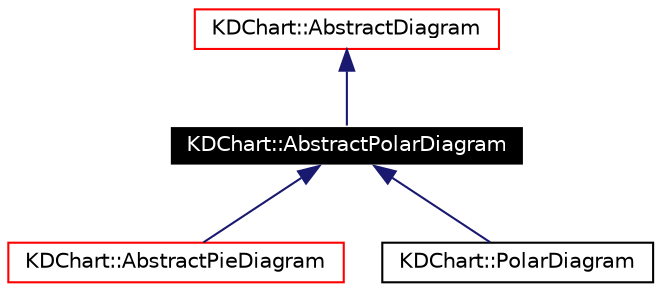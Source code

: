 digraph G
{
  edge [fontname="Helvetica",fontsize=10,labelfontname="Helvetica",labelfontsize=10];
  node [fontname="Helvetica",fontsize=10,shape=record];
  Node219 [label="KDChart::AbstractPolarDiagram",height=0.2,width=0.4,color="white", fillcolor="black", style="filled" fontcolor="white"];
  Node220 -> Node219 [dir=back,color="midnightblue",fontsize=10,style="solid",fontname="Helvetica"];
  Node220 [label="KDChart::AbstractDiagram",height=0.2,width=0.4,color="red",URL="$class_k_d_chart_1_1_abstract_diagram.html"];
  Node219 -> Node222 [dir=back,color="midnightblue",fontsize=10,style="solid",fontname="Helvetica"];
  Node222 [label="KDChart::AbstractPieDiagram",height=0.2,width=0.4,color="red",URL="$class_k_d_chart_1_1_abstract_pie_diagram.html"];
  Node219 -> Node225 [dir=back,color="midnightblue",fontsize=10,style="solid",fontname="Helvetica"];
  Node225 [label="KDChart::PolarDiagram",height=0.2,width=0.4,color="black",URL="$class_k_d_chart_1_1_polar_diagram.html"];
}
